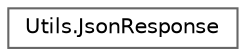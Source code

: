 digraph "Graphical Class Hierarchy"
{
 // LATEX_PDF_SIZE
  bgcolor="transparent";
  edge [fontname=Helvetica,fontsize=10,labelfontname=Helvetica,labelfontsize=10];
  node [fontname=Helvetica,fontsize=10,shape=box,height=0.2,width=0.4];
  rankdir="LR";
  Node0 [id="Node000000",label="Utils.JsonResponse",height=0.2,width=0.4,color="grey40", fillcolor="white", style="filled",URL="$class_utils_1_1_json_response.html",tooltip=" "];
}

